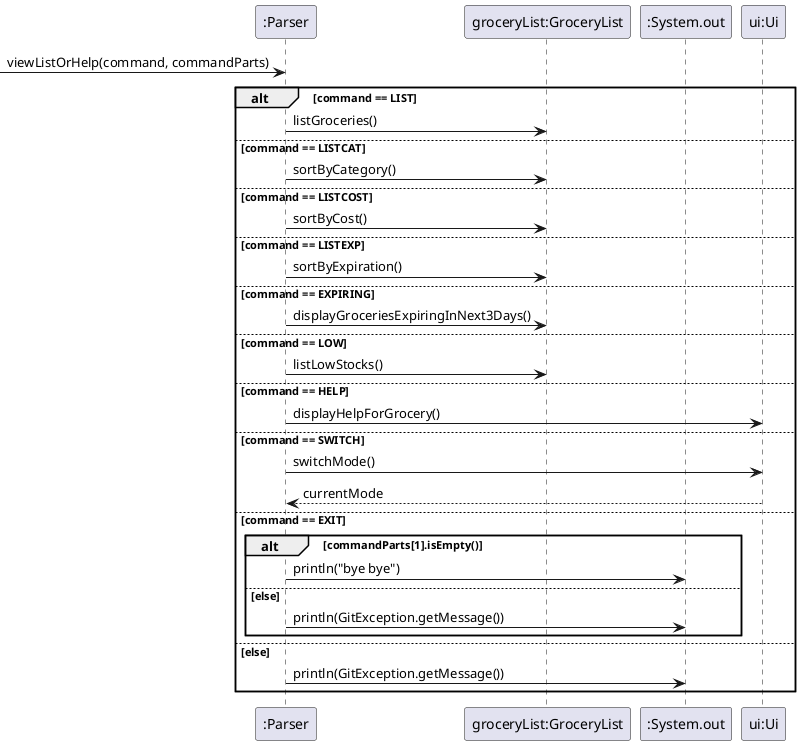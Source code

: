 @startuml

participant ":Parser" as p
participant "groceryList:GroceryList" as gl
participant ":System.out" as sys
participant "ui:Ui" as ui

 -> p : viewListOrHelp(command, commandParts)

 alt command == LIST
    p -> gl : listGroceries()
 else command == LISTCAT
    p -> gl : sortByCategory()
 else command == LISTCOST
    p -> gl : sortByCost()
 else command == LISTEXP
    p -> gl : sortByExpiration()
 else command == EXPIRING
    p -> gl : displayGroceriesExpiringInNext3Days()
 else command == LOW
    p -> gl : listLowStocks()
 else command == HELP
    p -> ui : displayHelpForGrocery()
 else command == SWITCH
    p -> ui : switchMode()
    ui --> p : currentMode
 else command == EXIT
    alt commandParts[1].isEmpty()
        p -> sys : println("bye bye")
    else else
         p -> sys : println(GitException.getMessage())
    end
 else else
    p -> sys : println(GitException.getMessage())
 end

@enduml